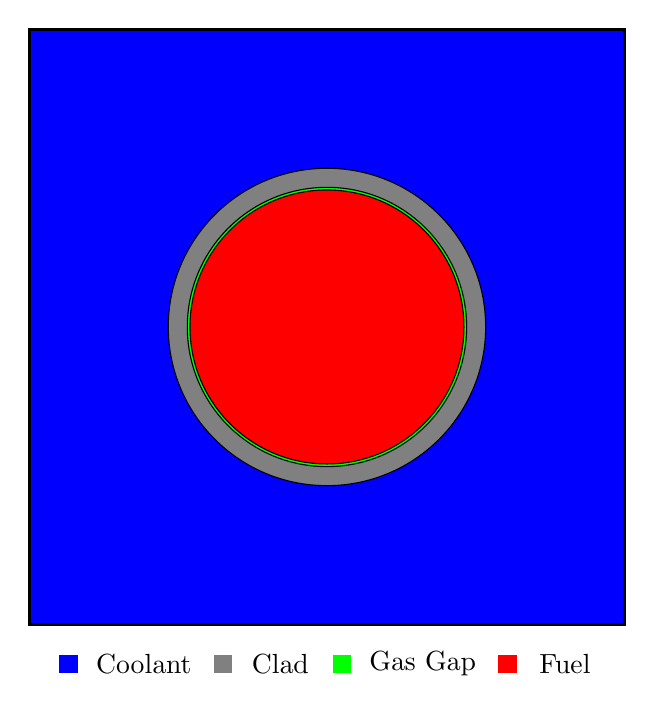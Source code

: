 \begin{tikzpicture}

	% Draw fuel pin
	\tikzstyle{fuelcirc}    = [draw = black, shape = circle, fill = red,   inner sep = 3*0.41cm]
	\tikzstyle{gascirc}     = [draw = black, shape = circle, fill = green, inner sep = 3*0.418cm]
	\tikzstyle{cladcirc}    = [draw = black, shape = circle, fill = gray,  inner sep = 3*0.475cm]
	\tikzstyle{coolantsqu}  = [draw = black, very thick, shape = rectangle, fill = blue, minimum height=6*1.26cm, minimum width=6*1.26cm]
	\begin{scope}
		\node[coolantsqu] (cool) at (0,0) {};
		\node[cladcirc]   (clad) at (0,0) {};
		\node[gascirc]    (gas)  at (0,0) {};
		\node[fuelcirc]   (fuel) at (0,0) {};
	\end{scope}
	
	% Draw labels
	\tikzstyle{pcolor} = [shape = rectangle, minimum height=0.1cm, minimum width=0.1cm];
	\tikzstyle{plabel} = [shape = rectangle, minimum height=0.5cm, minimum width=1cm];
	\node[pcolor,fill=blue]  (cool_color) at (-3*1.26cm+0.5cm,-3*1.26cm - 0.5cm) {};
	\node[plabel,right = 0.1cm of cool_color.east]  (cool_label) {Coolant};
	\node[pcolor,fill=gray,right = 0.15cm of cool_label.east]  (clad_color) {};
	\node[plabel,right = 0.1cm of clad_color.east]  (clad_label) {Clad};
	\node[pcolor,fill=green,right = 0.15cm of clad_label.east]  (gas_color) {};
	\node[plabel,right = 0.1cm of gas_color.east]  (gas_label) {Gas Gap};
	\node[pcolor,fill=red,right = 0.15cm of gas_label.east]  (fuel_color) {};
	\node[plabel,right = 0.1cm of fuel_color.east]  (fuel_label) {Fuel};

\end{tikzpicture}
